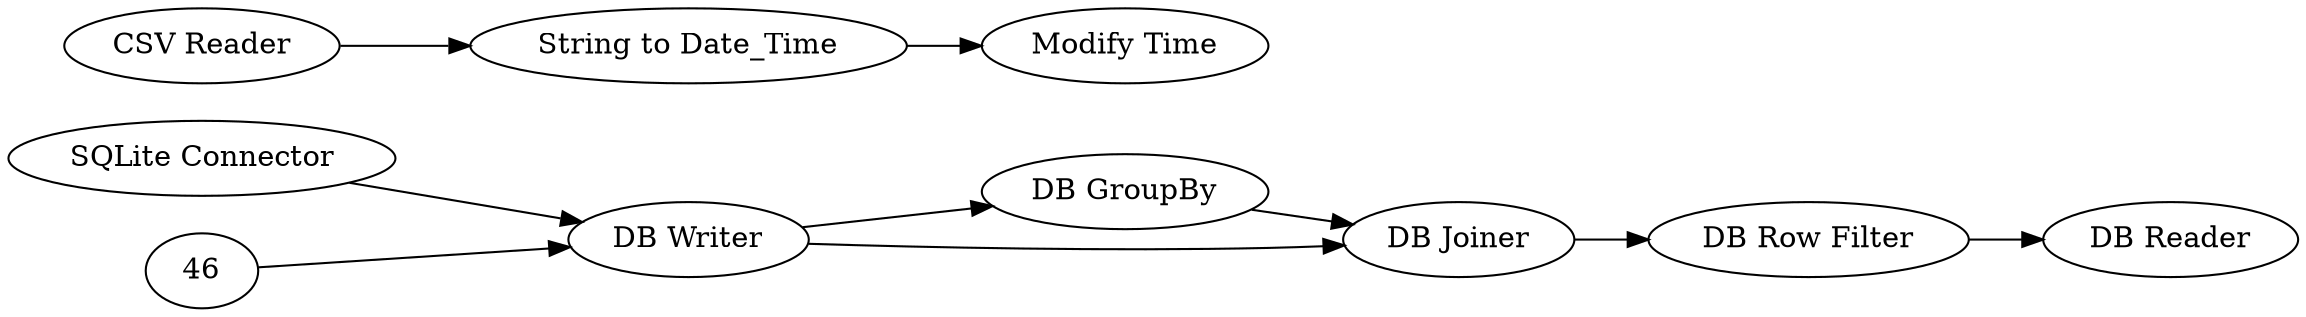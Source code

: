 digraph {
	40 [label="SQLite Connector"]
	41 [label="DB Writer"]
	42 [label="DB GroupBy"]
	43 [label="DB Joiner"]
	44 [label="DB Row Filter"]
	45 [label="DB Reader"]
	16 [label="String to Date_Time"]
	36 [label="Modify Time"]
	37 [label="CSV Reader"]
	16 -> 36
	37 -> 16
	40 -> 41
	41 -> 43
	41 -> 42
	42 -> 43
	43 -> 44
	44 -> 45
	46 -> 41
	rankdir=LR
}
